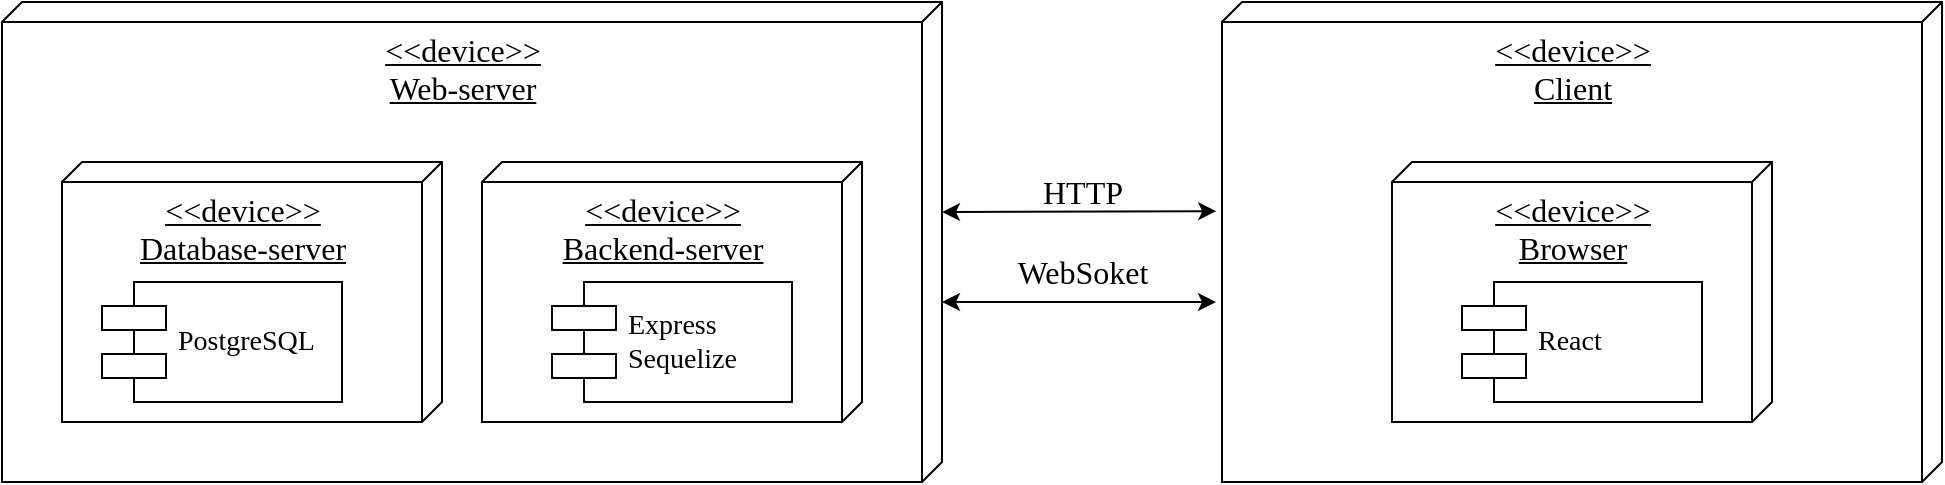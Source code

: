 <mxfile version="24.2.7" type="device">
  <diagram name="Page-1" id="5f0bae14-7c28-e335-631c-24af17079c00">
    <mxGraphModel dx="1285" dy="640" grid="1" gridSize="10" guides="1" tooltips="1" connect="1" arrows="1" fold="1" page="1" pageScale="1" pageWidth="1100" pageHeight="850" background="none" math="0" shadow="0">
      <root>
        <mxCell id="0" />
        <mxCell id="1" parent="0" />
        <mxCell id="39150e848f15840c-1" value="&lt;div style=&quot;font-size: 16px;&quot;&gt;&lt;span style=&quot;font-family: _8ddvlm89t3o7TVZu2hQ; background-color: initial;&quot;&gt;&amp;lt;&amp;lt;device&amp;gt;&amp;gt;&lt;/span&gt;&lt;br&gt;&lt;/div&gt;&lt;div style=&quot;font-size: 16px;&quot;&gt;&lt;font style=&quot;font-size: 16px;&quot; face=&quot;_8ddvlm89t3o7TVZu2hQ&quot;&gt;Web-server&lt;/font&gt;&lt;/div&gt;" style="verticalAlign=top;align=center;spacingTop=8;spacingLeft=2;spacingRight=12;shape=cube;size=10;direction=south;fontStyle=4;html=1;rounded=0;shadow=0;comic=0;labelBackgroundColor=none;strokeWidth=1;fontFamily=Verdana;fontSize=12" parent="1" vertex="1">
          <mxGeometry x="10" y="50" width="470" height="240" as="geometry" />
        </mxCell>
        <mxCell id="11XJGBOwm3InV8obMAZx-1" value="&lt;div style=&quot;font-size: 16px;&quot;&gt;&lt;span style=&quot;font-family: _8ddvlm89t3o7TVZu2hQ; background-color: initial;&quot;&gt;&amp;lt;&amp;lt;device&amp;gt;&amp;gt;&lt;/span&gt;&lt;br&gt;&lt;/div&gt;&lt;div style=&quot;font-size: 16px;&quot;&gt;&lt;font style=&quot;font-size: 16px;&quot; face=&quot;_8ddvlm89t3o7TVZu2hQ&quot;&gt;Database-server&lt;/font&gt;&lt;/div&gt;" style="verticalAlign=top;align=center;spacingTop=8;spacingLeft=2;spacingRight=12;shape=cube;size=10;direction=south;fontStyle=4;html=1;rounded=0;shadow=0;comic=0;labelBackgroundColor=none;strokeWidth=1;fontFamily=Verdana;fontSize=12" vertex="1" parent="1">
          <mxGeometry x="40" y="130" width="190" height="130" as="geometry" />
        </mxCell>
        <mxCell id="11XJGBOwm3InV8obMAZx-2" value="&lt;div style=&quot;font-size: 16px;&quot;&gt;&lt;span style=&quot;font-family: _8ddvlm89t3o7TVZu2hQ; background-color: initial;&quot;&gt;&amp;lt;&amp;lt;device&amp;gt;&amp;gt;&lt;/span&gt;&lt;br&gt;&lt;/div&gt;&lt;div style=&quot;font-size: 16px;&quot;&gt;&lt;font style=&quot;font-size: 16px;&quot; face=&quot;_8ddvlm89t3o7TVZu2hQ&quot;&gt;Backend-server&lt;/font&gt;&lt;/div&gt;" style="verticalAlign=top;align=center;spacingTop=8;spacingLeft=2;spacingRight=12;shape=cube;size=10;direction=south;fontStyle=4;html=1;rounded=0;shadow=0;comic=0;labelBackgroundColor=none;strokeWidth=1;fontFamily=Verdana;fontSize=12" vertex="1" parent="1">
          <mxGeometry x="250" y="130" width="190" height="130" as="geometry" />
        </mxCell>
        <mxCell id="11XJGBOwm3InV8obMAZx-3" value="&lt;font style=&quot;font-size: 14px;&quot; face=&quot;Times New Roman&quot;&gt;PostgreSQL&lt;/font&gt;" style="shape=component;align=left;spacingLeft=36;rounded=0;shadow=0;comic=0;labelBackgroundColor=none;strokeWidth=1;fontFamily=Verdana;fontSize=12;html=1;" vertex="1" parent="1">
          <mxGeometry x="60" y="190" width="120" height="60" as="geometry" />
        </mxCell>
        <mxCell id="11XJGBOwm3InV8obMAZx-4" value="&lt;font style=&quot;font-size: 14px;&quot; face=&quot;Times New Roman&quot;&gt;Express&lt;/font&gt;&lt;div&gt;&lt;font style=&quot;font-size: 14px;&quot; face=&quot;Times New Roman&quot;&gt;Sequelize&lt;/font&gt;&lt;/div&gt;" style="shape=component;align=left;spacingLeft=36;rounded=0;shadow=0;comic=0;labelBackgroundColor=none;strokeWidth=1;fontFamily=Verdana;fontSize=12;html=1;" vertex="1" parent="1">
          <mxGeometry x="285" y="190" width="120" height="60" as="geometry" />
        </mxCell>
        <mxCell id="11XJGBOwm3InV8obMAZx-5" value="&lt;div style=&quot;font-size: 16px;&quot;&gt;&lt;span style=&quot;font-family: _8ddvlm89t3o7TVZu2hQ; background-color: initial;&quot;&gt;&amp;lt;&amp;lt;device&amp;gt;&amp;gt;&lt;/span&gt;&lt;br&gt;&lt;/div&gt;&lt;div style=&quot;font-size: 16px;&quot;&gt;&lt;font face=&quot;_8ddvlm89t3o7TVZu2hQ&quot;&gt;Client&lt;/font&gt;&lt;/div&gt;" style="verticalAlign=top;align=center;spacingTop=8;spacingLeft=2;spacingRight=12;shape=cube;size=10;direction=south;fontStyle=4;html=1;rounded=0;shadow=0;comic=0;labelBackgroundColor=none;strokeWidth=1;fontFamily=Verdana;fontSize=12" vertex="1" parent="1">
          <mxGeometry x="620" y="50" width="360" height="240" as="geometry" />
        </mxCell>
        <mxCell id="11XJGBOwm3InV8obMAZx-6" value="&lt;div style=&quot;font-size: 16px;&quot;&gt;&lt;span style=&quot;font-family: _8ddvlm89t3o7TVZu2hQ; background-color: initial;&quot;&gt;&amp;lt;&amp;lt;device&amp;gt;&amp;gt;&lt;/span&gt;&lt;br&gt;&lt;/div&gt;&lt;div style=&quot;font-size: 16px;&quot;&gt;&lt;font style=&quot;font-size: 16px;&quot; face=&quot;_8ddvlm89t3o7TVZu2hQ&quot;&gt;Browser&lt;/font&gt;&lt;/div&gt;" style="verticalAlign=top;align=center;spacingTop=8;spacingLeft=2;spacingRight=12;shape=cube;size=10;direction=south;fontStyle=4;html=1;rounded=0;shadow=0;comic=0;labelBackgroundColor=none;strokeWidth=1;fontFamily=Verdana;fontSize=12" vertex="1" parent="1">
          <mxGeometry x="705" y="130" width="190" height="130" as="geometry" />
        </mxCell>
        <mxCell id="11XJGBOwm3InV8obMAZx-7" value="&lt;font face=&quot;Times New Roman&quot;&gt;&lt;span style=&quot;font-size: 14px;&quot;&gt;React&lt;/span&gt;&lt;/font&gt;" style="shape=component;align=left;spacingLeft=36;rounded=0;shadow=0;comic=0;labelBackgroundColor=none;strokeWidth=1;fontFamily=Verdana;fontSize=12;html=1;" vertex="1" parent="1">
          <mxGeometry x="740" y="190" width="120" height="60" as="geometry" />
        </mxCell>
        <mxCell id="11XJGBOwm3InV8obMAZx-8" value="" style="endArrow=classic;startArrow=classic;html=1;rounded=0;entryX=0.495;entryY=1.008;entryDx=0;entryDy=0;entryPerimeter=0;" edge="1" parent="1">
          <mxGeometry width="50" height="50" relative="1" as="geometry">
            <mxPoint x="480" y="155.042" as="sourcePoint" />
            <mxPoint x="617.12" y="154.6" as="targetPoint" />
          </mxGeometry>
        </mxCell>
        <mxCell id="11XJGBOwm3InV8obMAZx-9" value="&lt;font face=&quot;Times New Roman&quot; style=&quot;font-size: 16px;&quot;&gt;HTTP&lt;/font&gt;" style="text;html=1;align=center;verticalAlign=middle;resizable=0;points=[];autosize=1;strokeColor=none;fillColor=none;" vertex="1" parent="1">
          <mxGeometry x="520" y="130" width="60" height="30" as="geometry" />
        </mxCell>
        <mxCell id="11XJGBOwm3InV8obMAZx-10" value="" style="endArrow=classic;startArrow=classic;html=1;rounded=0;entryX=0.495;entryY=1.008;entryDx=0;entryDy=0;entryPerimeter=0;" edge="1" parent="1">
          <mxGeometry width="50" height="50" relative="1" as="geometry">
            <mxPoint x="480" y="200" as="sourcePoint" />
            <mxPoint x="617" y="200" as="targetPoint" />
          </mxGeometry>
        </mxCell>
        <mxCell id="11XJGBOwm3InV8obMAZx-11" value="&lt;font face=&quot;Times New Roman&quot; style=&quot;font-size: 16px;&quot;&gt;WebSoket&lt;/font&gt;" style="text;html=1;align=center;verticalAlign=middle;resizable=0;points=[];autosize=1;strokeColor=none;fillColor=none;" vertex="1" parent="1">
          <mxGeometry x="505" y="170" width="90" height="30" as="geometry" />
        </mxCell>
      </root>
    </mxGraphModel>
  </diagram>
</mxfile>
